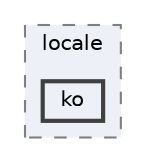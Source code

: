 digraph "C:/Users/LukeMabie/documents/Development/Password_Saver_Using_Django-master/venv/Lib/site-packages/django/conf/locale/ko"
{
 // LATEX_PDF_SIZE
  bgcolor="transparent";
  edge [fontname=Helvetica,fontsize=10,labelfontname=Helvetica,labelfontsize=10];
  node [fontname=Helvetica,fontsize=10,shape=box,height=0.2,width=0.4];
  compound=true
  subgraph clusterdir_6ae4708f427b9ff73e5313b131df1071 {
    graph [ bgcolor="#edf0f7", pencolor="grey50", label="locale", fontname=Helvetica,fontsize=10 style="filled,dashed", URL="dir_6ae4708f427b9ff73e5313b131df1071.html",tooltip=""]
  dir_ed201bd26e620490e6de63c22a34eac7 [label="ko", fillcolor="#edf0f7", color="grey25", style="filled,bold", URL="dir_ed201bd26e620490e6de63c22a34eac7.html",tooltip=""];
  }
}
